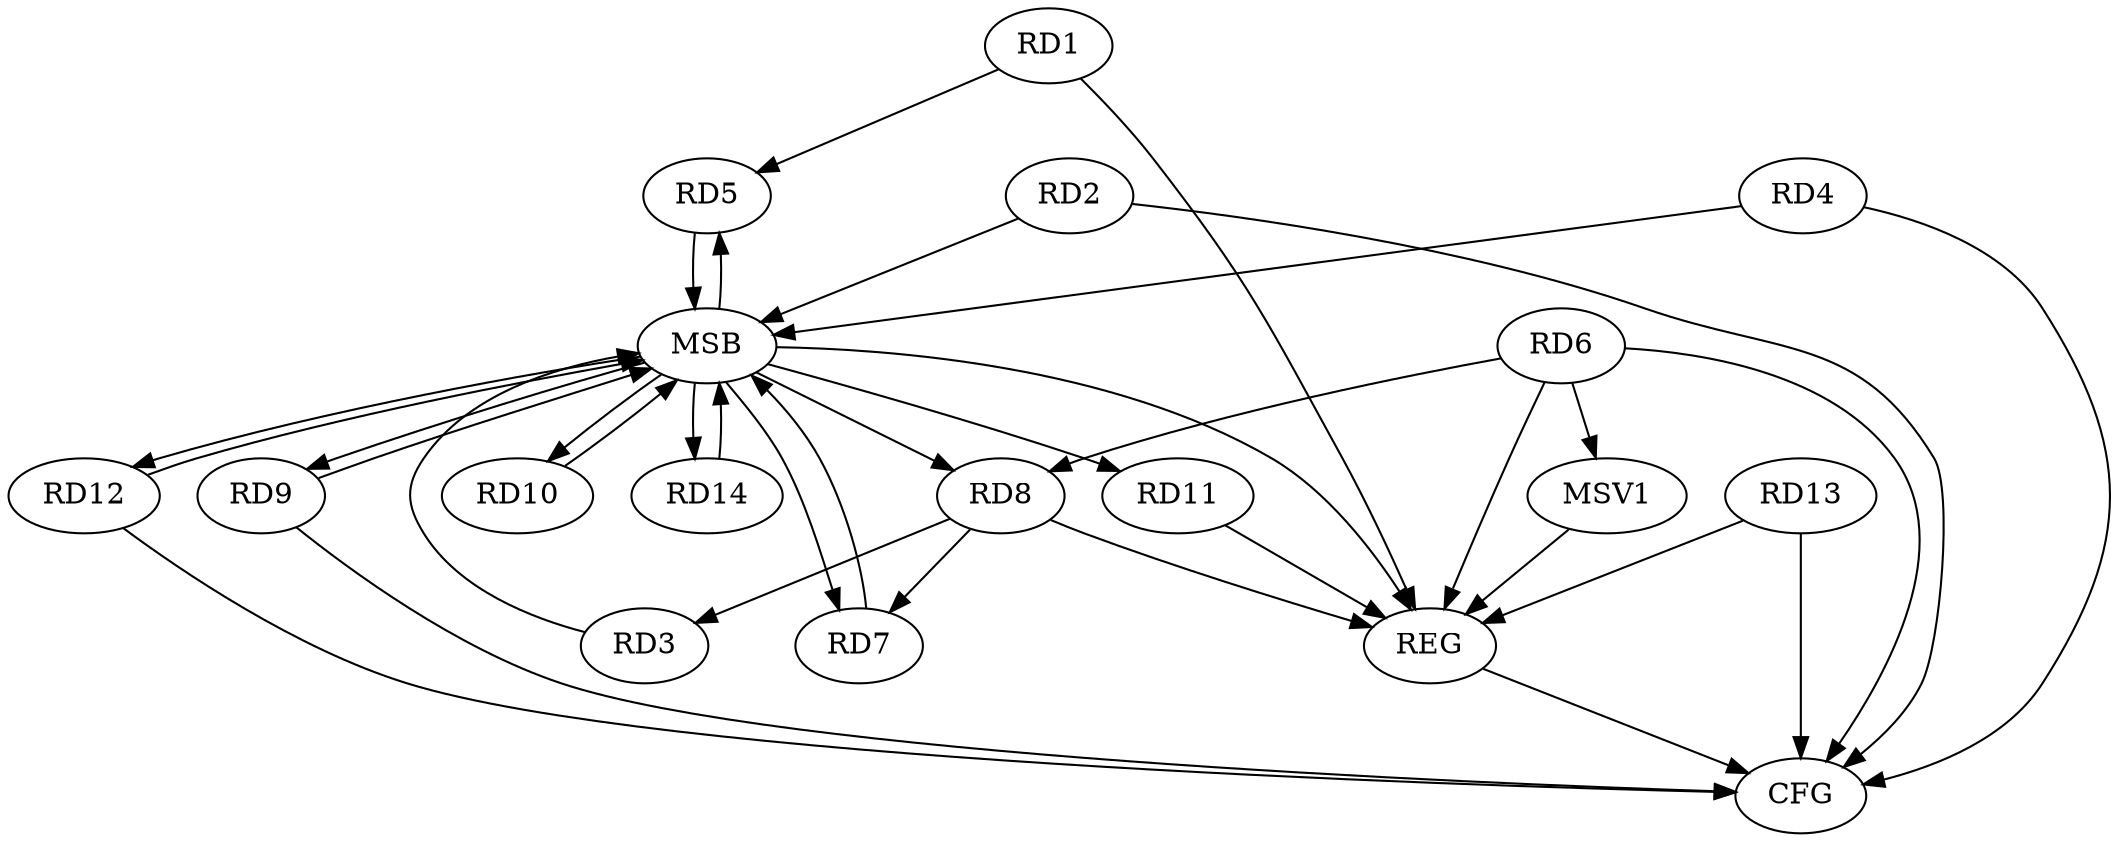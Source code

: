 strict digraph G {
  RD1 [ label="RD1" ];
  RD2 [ label="RD2" ];
  RD3 [ label="RD3" ];
  RD4 [ label="RD4" ];
  RD5 [ label="RD5" ];
  RD6 [ label="RD6" ];
  RD7 [ label="RD7" ];
  RD8 [ label="RD8" ];
  RD9 [ label="RD9" ];
  RD10 [ label="RD10" ];
  RD11 [ label="RD11" ];
  RD12 [ label="RD12" ];
  RD13 [ label="RD13" ];
  RD14 [ label="RD14" ];
  REG [ label="REG" ];
  MSB [ label="MSB" ];
  CFG [ label="CFG" ];
  MSV1 [ label="MSV1" ];
  RD1 -> RD5;
  RD8 -> RD3;
  RD6 -> RD8;
  RD8 -> RD7;
  RD1 -> REG;
  RD6 -> REG;
  RD8 -> REG;
  RD11 -> REG;
  RD13 -> REG;
  RD2 -> MSB;
  MSB -> RD8;
  MSB -> RD9;
  MSB -> RD12;
  MSB -> REG;
  RD3 -> MSB;
  RD4 -> MSB;
  RD5 -> MSB;
  MSB -> RD14;
  RD7 -> MSB;
  MSB -> RD5;
  RD9 -> MSB;
  MSB -> RD7;
  MSB -> RD11;
  RD10 -> MSB;
  RD12 -> MSB;
  RD14 -> MSB;
  MSB -> RD10;
  RD4 -> CFG;
  RD6 -> CFG;
  RD13 -> CFG;
  RD2 -> CFG;
  RD9 -> CFG;
  RD12 -> CFG;
  REG -> CFG;
  RD6 -> MSV1;
  MSV1 -> REG;
}

